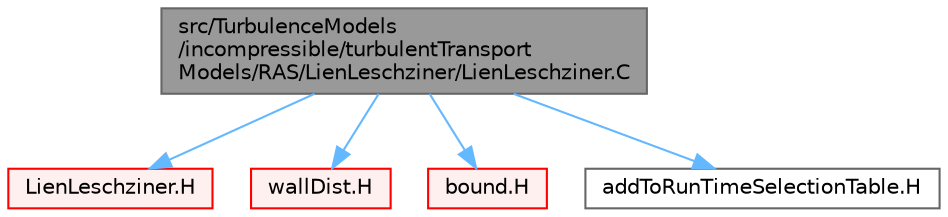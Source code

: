 digraph "src/TurbulenceModels/incompressible/turbulentTransportModels/RAS/LienLeschziner/LienLeschziner.C"
{
 // LATEX_PDF_SIZE
  bgcolor="transparent";
  edge [fontname=Helvetica,fontsize=10,labelfontname=Helvetica,labelfontsize=10];
  node [fontname=Helvetica,fontsize=10,shape=box,height=0.2,width=0.4];
  Node1 [id="Node000001",label="src/TurbulenceModels\l/incompressible/turbulentTransport\lModels/RAS/LienLeschziner/LienLeschziner.C",height=0.2,width=0.4,color="gray40", fillcolor="grey60", style="filled", fontcolor="black",tooltip=" "];
  Node1 -> Node2 [id="edge1_Node000001_Node000002",color="steelblue1",style="solid",tooltip=" "];
  Node2 [id="Node000002",label="LienLeschziner.H",height=0.2,width=0.4,color="red", fillcolor="#FFF0F0", style="filled",URL="$LienLeschziner_8H.html",tooltip=" "];
  Node1 -> Node413 [id="edge2_Node000001_Node000413",color="steelblue1",style="solid",tooltip=" "];
  Node413 [id="Node000413",label="wallDist.H",height=0.2,width=0.4,color="red", fillcolor="#FFF0F0", style="filled",URL="$wallDist_8H.html",tooltip=" "];
  Node1 -> Node423 [id="edge3_Node000001_Node000423",color="steelblue1",style="solid",tooltip=" "];
  Node423 [id="Node000423",label="bound.H",height=0.2,width=0.4,color="red", fillcolor="#FFF0F0", style="filled",URL="$bound_8H.html",tooltip="Bound the given scalar field if it has gone unbounded."];
  Node1 -> Node424 [id="edge4_Node000001_Node000424",color="steelblue1",style="solid",tooltip=" "];
  Node424 [id="Node000424",label="addToRunTimeSelectionTable.H",height=0.2,width=0.4,color="grey40", fillcolor="white", style="filled",URL="$addToRunTimeSelectionTable_8H.html",tooltip="Macros for easy insertion into run-time selection tables."];
}
